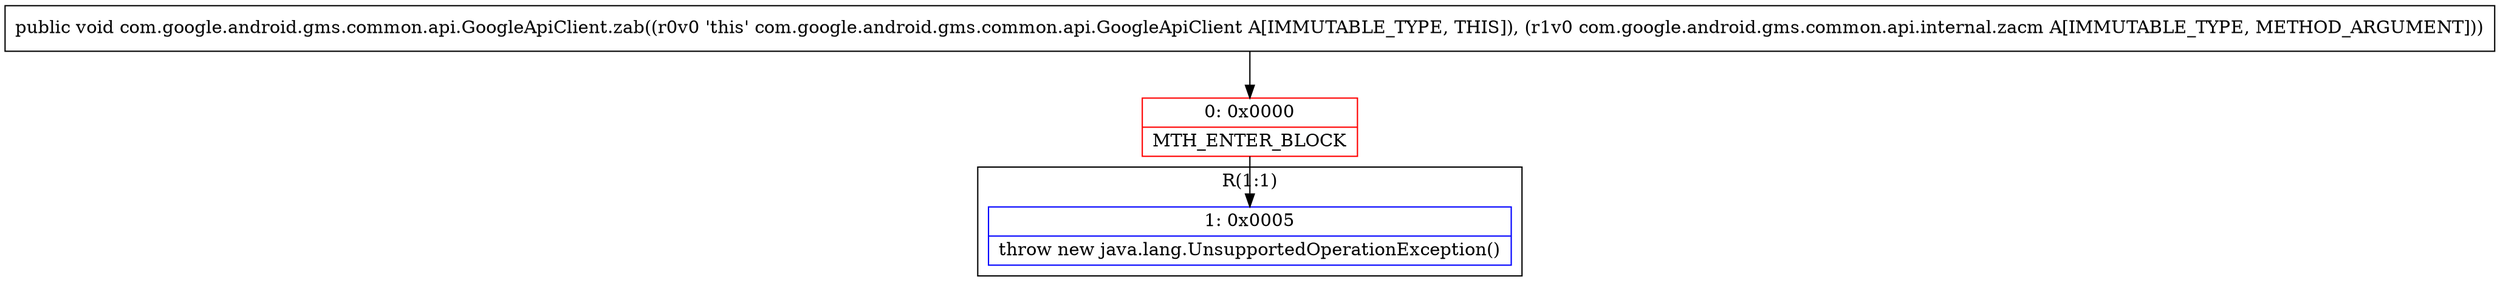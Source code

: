 digraph "CFG forcom.google.android.gms.common.api.GoogleApiClient.zab(Lcom\/google\/android\/gms\/common\/api\/internal\/zacm;)V" {
subgraph cluster_Region_1406041086 {
label = "R(1:1)";
node [shape=record,color=blue];
Node_1 [shape=record,label="{1\:\ 0x0005|throw new java.lang.UnsupportedOperationException()\l}"];
}
Node_0 [shape=record,color=red,label="{0\:\ 0x0000|MTH_ENTER_BLOCK\l}"];
MethodNode[shape=record,label="{public void com.google.android.gms.common.api.GoogleApiClient.zab((r0v0 'this' com.google.android.gms.common.api.GoogleApiClient A[IMMUTABLE_TYPE, THIS]), (r1v0 com.google.android.gms.common.api.internal.zacm A[IMMUTABLE_TYPE, METHOD_ARGUMENT])) }"];
MethodNode -> Node_0;
Node_0 -> Node_1;
}

